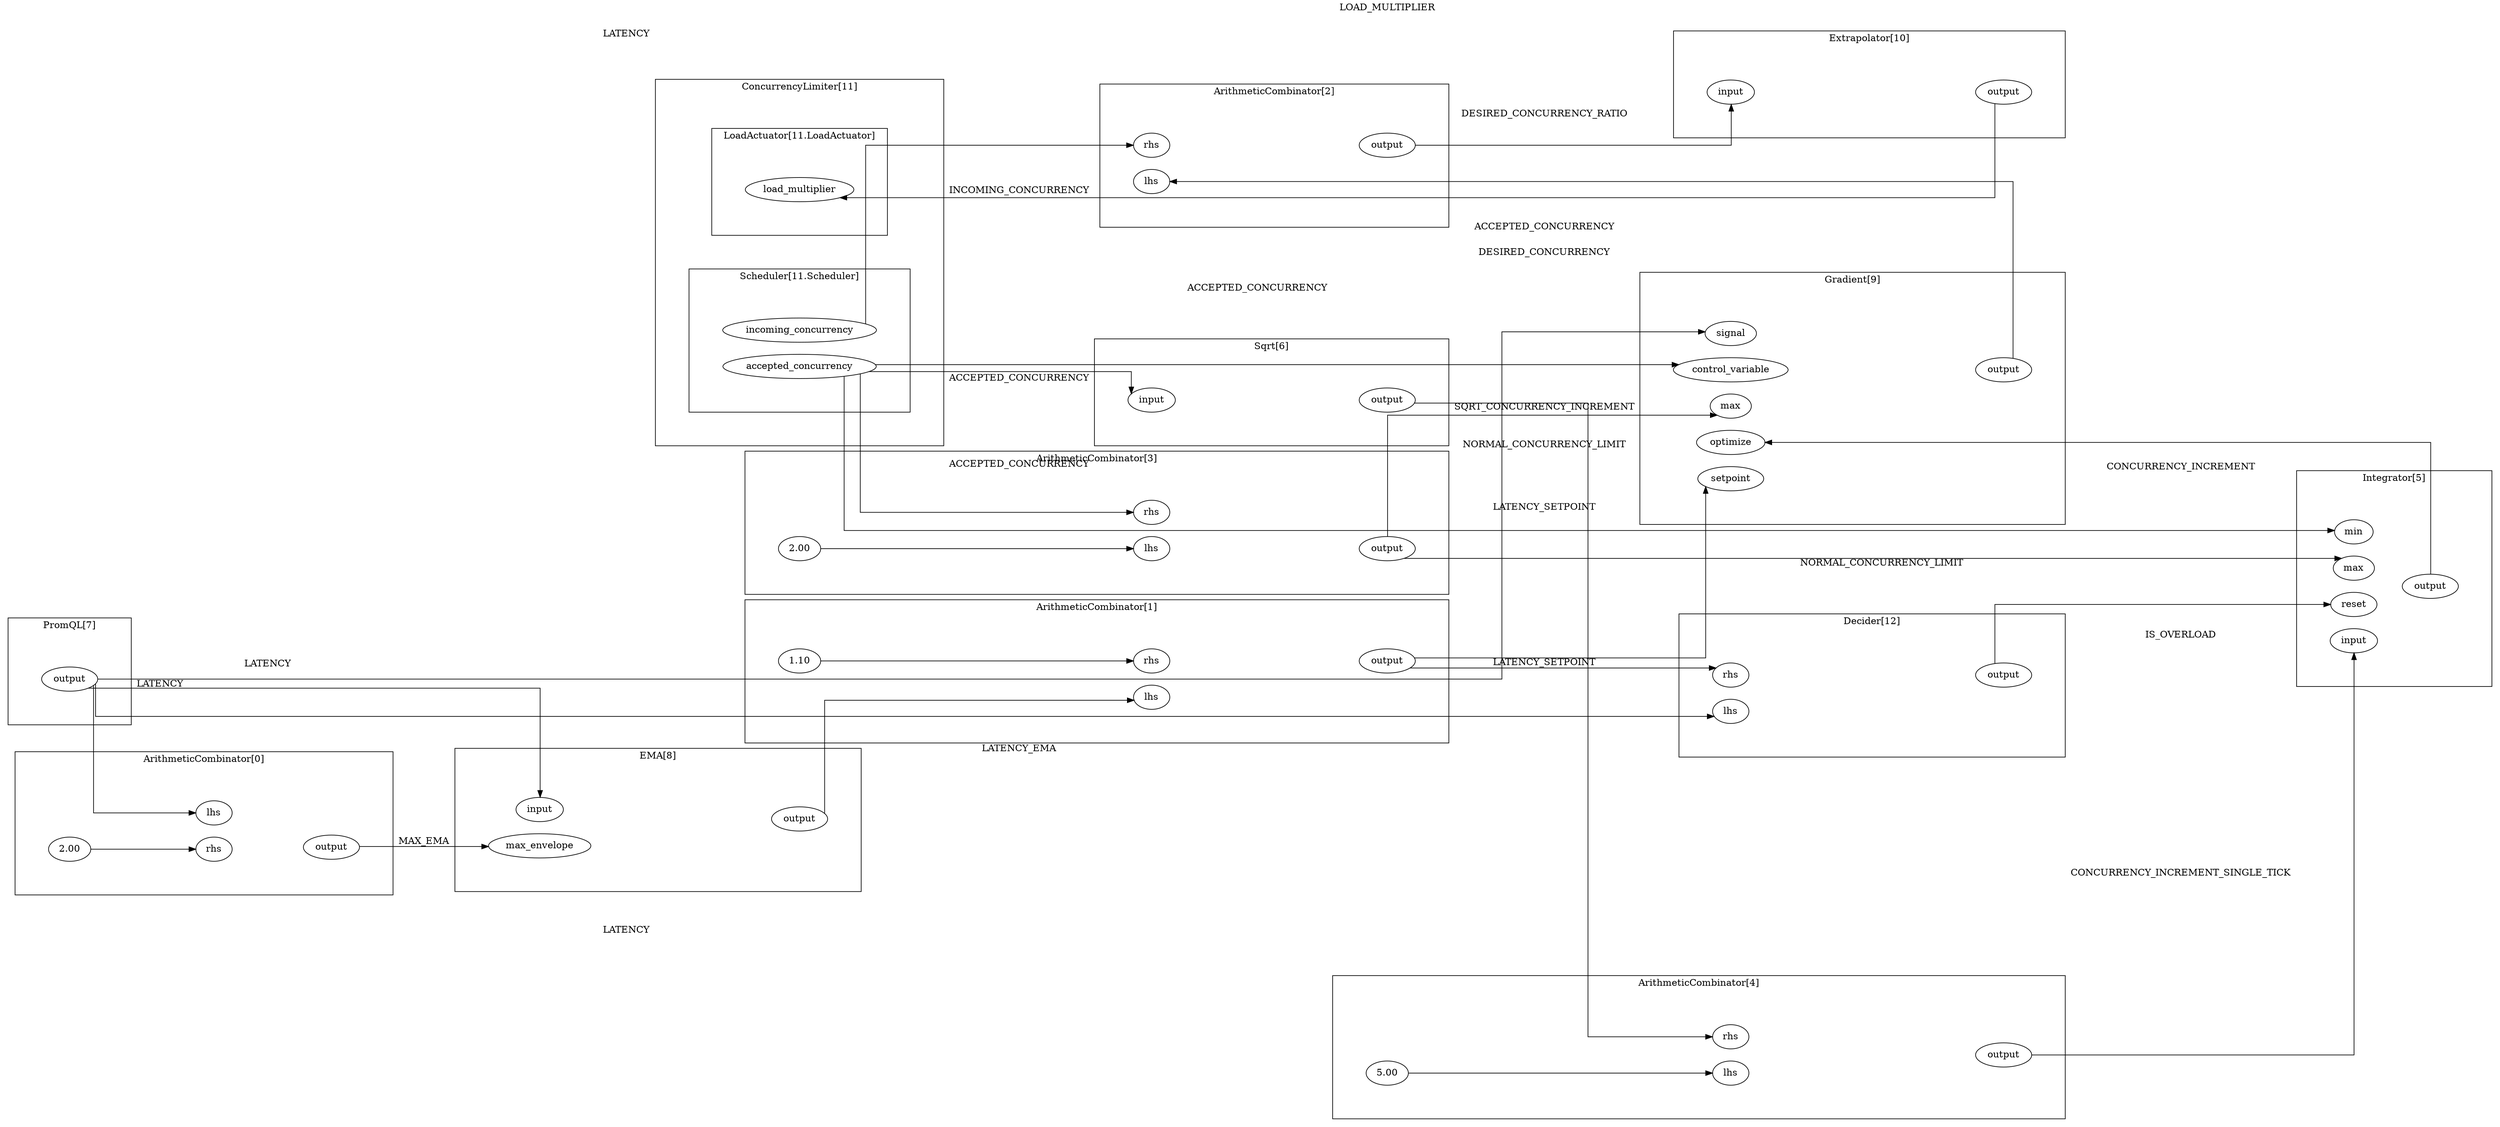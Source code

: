 digraph  {
	subgraph cluster_s1 {
		label="ArithmeticCombinator[0]";margin="50.0";
		n4[label="2.00"];
		n2[label="lhs"];
		n5[label="output"];
		n3[label="rhs"];
		n4->n3;
		n3->n5[style="invis"];
		{rank=same; n5;};
		{rank=same; n2;n3;};
		
	}
	subgraph cluster_s6 {
		label="ArithmeticCombinator[1]";margin="50.0";
		n9[label="1.10"];
		n7[label="lhs"];
		n10[label="output"];
		n8[label="rhs"];
		n9->n8;
		n8->n10[style="invis"];
		{rank=same; n7;n8;};
		{rank=same; n10;};
		
	}
	subgraph cluster_s11 {
		label="ArithmeticCombinator[2]";margin="50.0";
		n12[label="lhs"];
		n14[label="output"];
		n13[label="rhs"];
		n13->n14[style="invis"];
		{rank=same; n12;n13;};
		{rank=same; n14;};
		
	}
	subgraph cluster_s15 {
		label="ArithmeticCombinator[3]";margin="50.0";
		n18[label="2.00"];
		n17[label="lhs"];
		n19[label="output"];
		n16[label="rhs"];
		n18->n17;
		n17->n19[style="invis"];
		{rank=same; n16;n17;};
		{rank=same; n19;};
		
	}
	subgraph cluster_s20 {
		label="ArithmeticCombinator[4]";margin="50.0";
		n23[label="5.00"];
		n22[label="lhs"];
		n24[label="output"];
		n21[label="rhs"];
		n23->n22;
		n22->n24[style="invis"];
		{rank=same; n21;n22;};
		{rank=same; n24;};
		
	}
	subgraph cluster_s50 {
		subgraph cluster_s54 {
			label="LoadActuator[11.LoadActuator]";margin="50.0";
			n55[label="load_multiplier"];
			{rank=same; n55;};
			
		}
		subgraph cluster_s51 {
			label="Scheduler[11.Scheduler]";margin="50.0";
			n52[label="accepted_concurrency"];
			n53[label="incoming_concurrency"];
			{rank=same; n52;n53;};
			
		}
		label="ConcurrencyLimiter[11]";margin="50.0";
		
	}
	subgraph cluster_s56 {
		label="Decider[12]";margin="50.0";
		n57[label="lhs"];
		n59[label="output"];
		n58[label="rhs"];
		n58->n59[style="invis"];
		{rank=same; n57;n58;};
		{rank=same; n59;};
		
	}
	subgraph cluster_s36 {
		label="EMA[8]";margin="50.0";
		n37[label="input"];
		n38[label="max_envelope"];
		n39[label="output"];
		n38->n39[style="invis"];
		{rank=same; n37;n38;};
		{rank=same; n39;};
		
	}
	subgraph cluster_s47 {
		label="Extrapolator[10]";margin="50.0";
		n48[label="input"];
		n49[label="output"];
		n48->n49[style="invis"];
		{rank=same; n48;};
		{rank=same; n49;};
		
	}
	subgraph cluster_s40 {
		label="Gradient[9]";margin="50.0";
		n41[label="control_variable"];
		n45[label="max"];
		n44[label="optimize"];
		n46[label="output"];
		n43[label="setpoint"];
		n42[label="signal"];
		n45->n46[style="invis"];
		{rank=same; n41;n42;n43;n44;n45;};
		{rank=same; n46;};
		
	}
	subgraph cluster_s25 {
		label="Integrator[5]";margin="50.0";
		n29[label="input"];
		n28[label="max"];
		n27[label="min"];
		n30[label="output"];
		n26[label="reset"];
		n29->n30[style="invis"];
		{rank=same; n30;};
		{rank=same; n26;n27;n28;n29;};
		
	}
	subgraph cluster_s34 {
		label="PromQL[7]";margin="50.0";
		n35[label="output"];
		{rank=same; n35;};
		
	}
	subgraph cluster_s31 {
		label="Sqrt[6]";margin="50.0";
		n32[label="input"];
		n33[label="output"];
		n32->n33[style="invis"];
		{rank=same; n32;};
		{rank=same; n33;};
		
	}
	rankdir="LR";splines="ortho";
	n52->n16[label="ACCEPTED_CONCURRENCY"];
	n52->n27[label="ACCEPTED_CONCURRENCY"];
	n52->n32[label="ACCEPTED_CONCURRENCY"];
	n52->n41[label="ACCEPTED_CONCURRENCY"];
	n53->n13[label="INCOMING_CONCURRENCY"];
	n5->n38[label="MAX_EMA"];
	n49->n55[label="LOAD_MULTIPLIER"];
	n19->n28[label="NORMAL_CONCURRENCY_LIMIT"];
	n19->n45[label="NORMAL_CONCURRENCY_LIMIT"];
	n30->n44[label="CONCURRENCY_INCREMENT"];
	n33->n21[label="SQRT_CONCURRENCY_INCREMENT"];
	n35->n2[label="LATENCY"];
	n35->n37[label="LATENCY"];
	n35->n42[label="LATENCY"];
	n35->n57[label="LATENCY"];
	n59->n26[label="IS_OVERLOAD"];
	n10->n43[label="LATENCY_SETPOINT"];
	n10->n58[label="LATENCY_SETPOINT"];
	n24->n29[label="CONCURRENCY_INCREMENT_SINGLE_TICK"];
	n46->n12[label="DESIRED_CONCURRENCY"];
	n14->n48[label="DESIRED_CONCURRENCY_RATIO"];
	n39->n7[label="LATENCY_EMA"];
	
}
